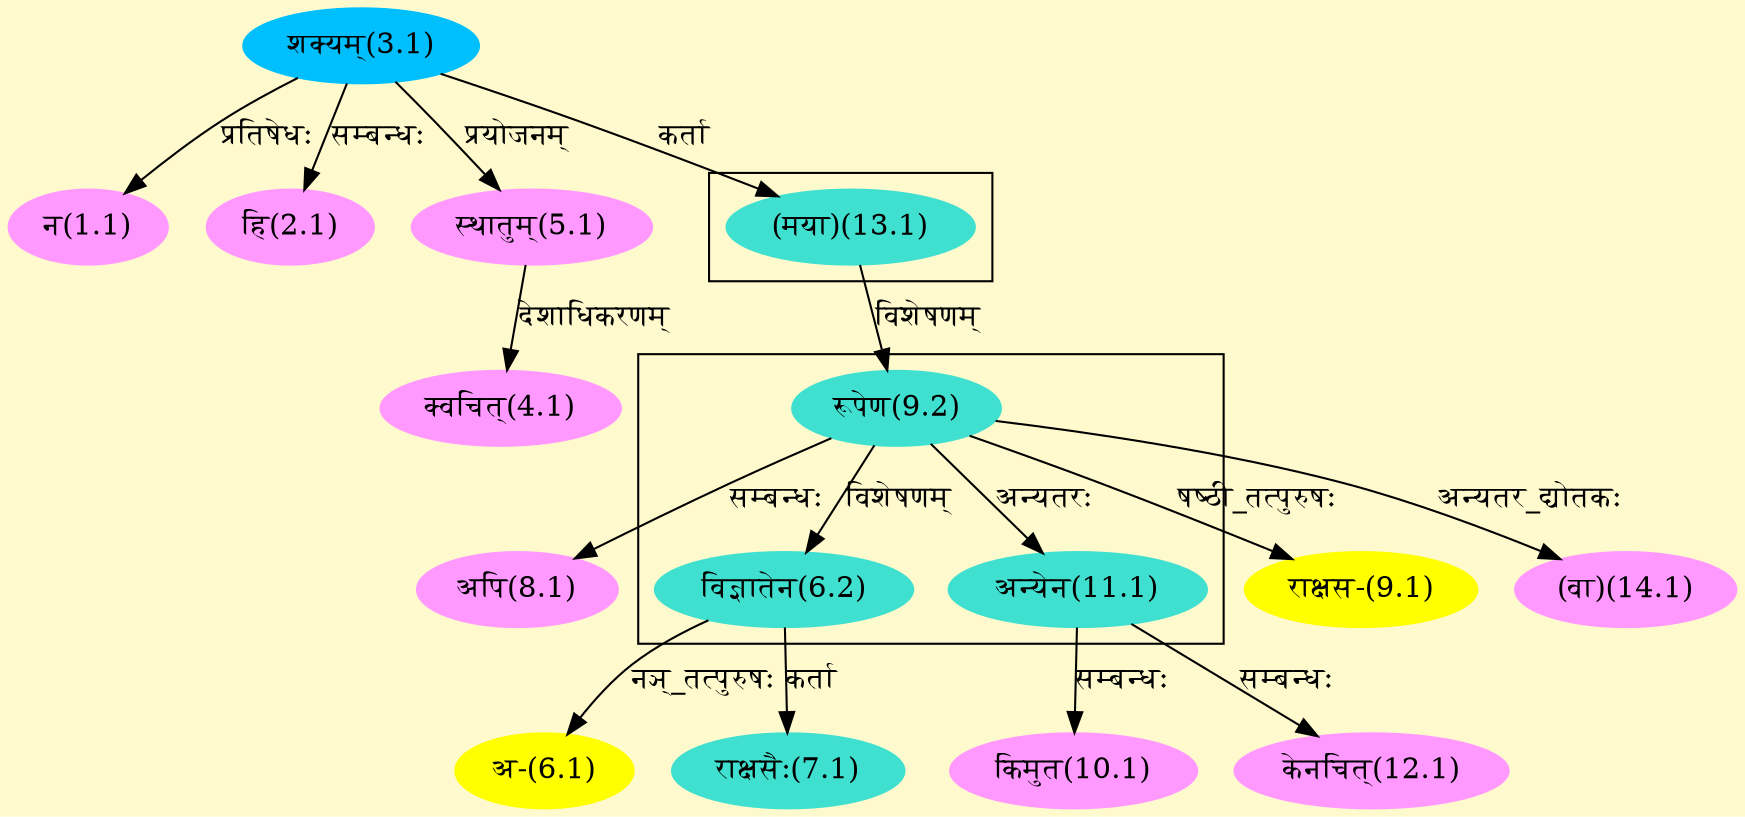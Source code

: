 digraph G{
rankdir=BT;
 compound=true;
 bgcolor="lemonchiffon1";

subgraph cluster_1{
Node6_2 [style=filled, color="#40E0D0" label = "विज्ञातेन(6.2)"]
Node9_2 [style=filled, color="#40E0D0" label = "रूपेण(9.2)"]
Node11_1 [style=filled, color="#40E0D0" label = "अन्येन(11.1)"]

}

subgraph cluster_2{
Node9_2 [style=filled, color="#40E0D0" label = "रूपेण(9.2)"]
Node13_1 [style=filled, color="#40E0D0" label = "(मया)(13.1)"]
Node11_1 [style=filled, color="#40E0D0" label = "अन्येन(11.1)"]

}
Node1_1 [style=filled, color="#FF99FF" label = "न(1.1)"]
Node3_1 [style=filled, color="#00BFFF" label = "शक्यम्(3.1)"]
Node2_1 [style=filled, color="#FF99FF" label = "हि(2.1)"]
Node4_1 [style=filled, color="#FF99FF" label = "क्वचित्(4.1)"]
Node5_1 [style=filled, color="#FF99FF" label = "स्थातुम्(5.1)"]
Node6_1 [style=filled, color="#FFFF00" label = "अ-(6.1)"]
Node6_2 [style=filled, color="#40E0D0" label = "विज्ञातेन(6.2)"]
Node7_1 [style=filled, color="#40E0D0" label = "राक्षसैः(7.1)"]
Node8_1 [style=filled, color="#FF99FF" label = "अपि(8.1)"]
Node9_2 [style=filled, color="#40E0D0" label = "रूपेण(9.2)"]
Node9_1 [style=filled, color="#FFFF00" label = "राक्षस-(9.1)"]
Node10_1 [style=filled, color="#FF99FF" label = "किमुत(10.1)"]
Node11_1 [style=filled, color="#40E0D0" label = "अन्येन(11.1)"]
Node12_1 [style=filled, color="#FF99FF" label = "केनचित्(12.1)"]
Node13_1 [style=filled, color="#40E0D0" label = "(मया)(13.1)"]
Node14_1 [style=filled, color="#FF99FF" label = "(वा)(14.1)"]
/* Start of Relations section */

Node1_1 -> Node3_1 [  label="प्रतिषेधः"  dir="back" ]
Node2_1 -> Node3_1 [  label="सम्बन्धः"  dir="back" ]
Node4_1 -> Node5_1 [  label="देशाधिकरणम्"  dir="back" ]
Node5_1 -> Node3_1 [  label="प्रयोजनम्"  dir="back" ]
Node6_1 -> Node6_2 [  label="नञ्_तत्पुरुषः"  dir="back" ]
Node6_2 -> Node9_2 [  label="विशेषणम्"  dir="back" ]
Node7_1 -> Node6_2 [  label="कर्ता"  dir="back" ]
Node8_1 -> Node9_2 [  label="सम्बन्धः"  dir="back" ]
Node9_1 -> Node9_2 [  label="षष्ठी_तत्पुरुषः"  dir="back" ]
Node9_2 -> Node13_1 [  label="विशेषणम्"  dir="back" ]
Node10_1 -> Node11_1 [  label="सम्बन्धः"  dir="back" ]
Node11_1 -> Node9_2 [  label="अन्यतरः"  dir="back" ]
Node12_1 -> Node11_1 [  label="सम्बन्धः"  dir="back" ]
Node13_1 -> Node3_1 [  label="कर्ता"  dir="back" ]
Node14_1 -> Node9_2 [  label="अन्यतर_द्योतकः"  dir="back" ]
}
